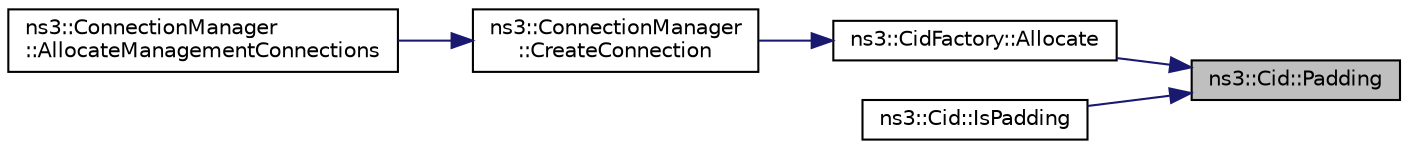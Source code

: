 digraph "ns3::Cid::Padding"
{
 // LATEX_PDF_SIZE
  edge [fontname="Helvetica",fontsize="10",labelfontname="Helvetica",labelfontsize="10"];
  node [fontname="Helvetica",fontsize="10",shape=record];
  rankdir="RL";
  Node1 [label="ns3::Cid::Padding",height=0.2,width=0.4,color="black", fillcolor="grey75", style="filled", fontcolor="black",tooltip=" "];
  Node1 -> Node2 [dir="back",color="midnightblue",fontsize="10",style="solid",fontname="Helvetica"];
  Node2 [label="ns3::CidFactory::Allocate",height=0.2,width=0.4,color="black", fillcolor="white", style="filled",URL="$classns3_1_1_cid_factory.html#a59d1440e0e9018066f91dce413db209c",tooltip="This function returns the next CID for the specified type."];
  Node2 -> Node3 [dir="back",color="midnightblue",fontsize="10",style="solid",fontname="Helvetica"];
  Node3 [label="ns3::ConnectionManager\l::CreateConnection",height=0.2,width=0.4,color="black", fillcolor="white", style="filled",URL="$classns3_1_1_connection_manager.html#aaec72a700ee59aa15f5495b9dcb2abc1",tooltip="create a connection of type type"];
  Node3 -> Node4 [dir="back",color="midnightblue",fontsize="10",style="solid",fontname="Helvetica"];
  Node4 [label="ns3::ConnectionManager\l::AllocateManagementConnections",height=0.2,width=0.4,color="black", fillcolor="white", style="filled",URL="$classns3_1_1_connection_manager.html#a3eeae1aedd0ae2ced29065c0efbc3977",tooltip="allocates the management connection for an ss record."];
  Node1 -> Node5 [dir="back",color="midnightblue",fontsize="10",style="solid",fontname="Helvetica"];
  Node5 [label="ns3::Cid::IsPadding",height=0.2,width=0.4,color="black", fillcolor="white", style="filled",URL="$classns3_1_1_cid.html#a71a49a0e82f5c2a5418c6d8e99ab4769",tooltip=" "];
}
